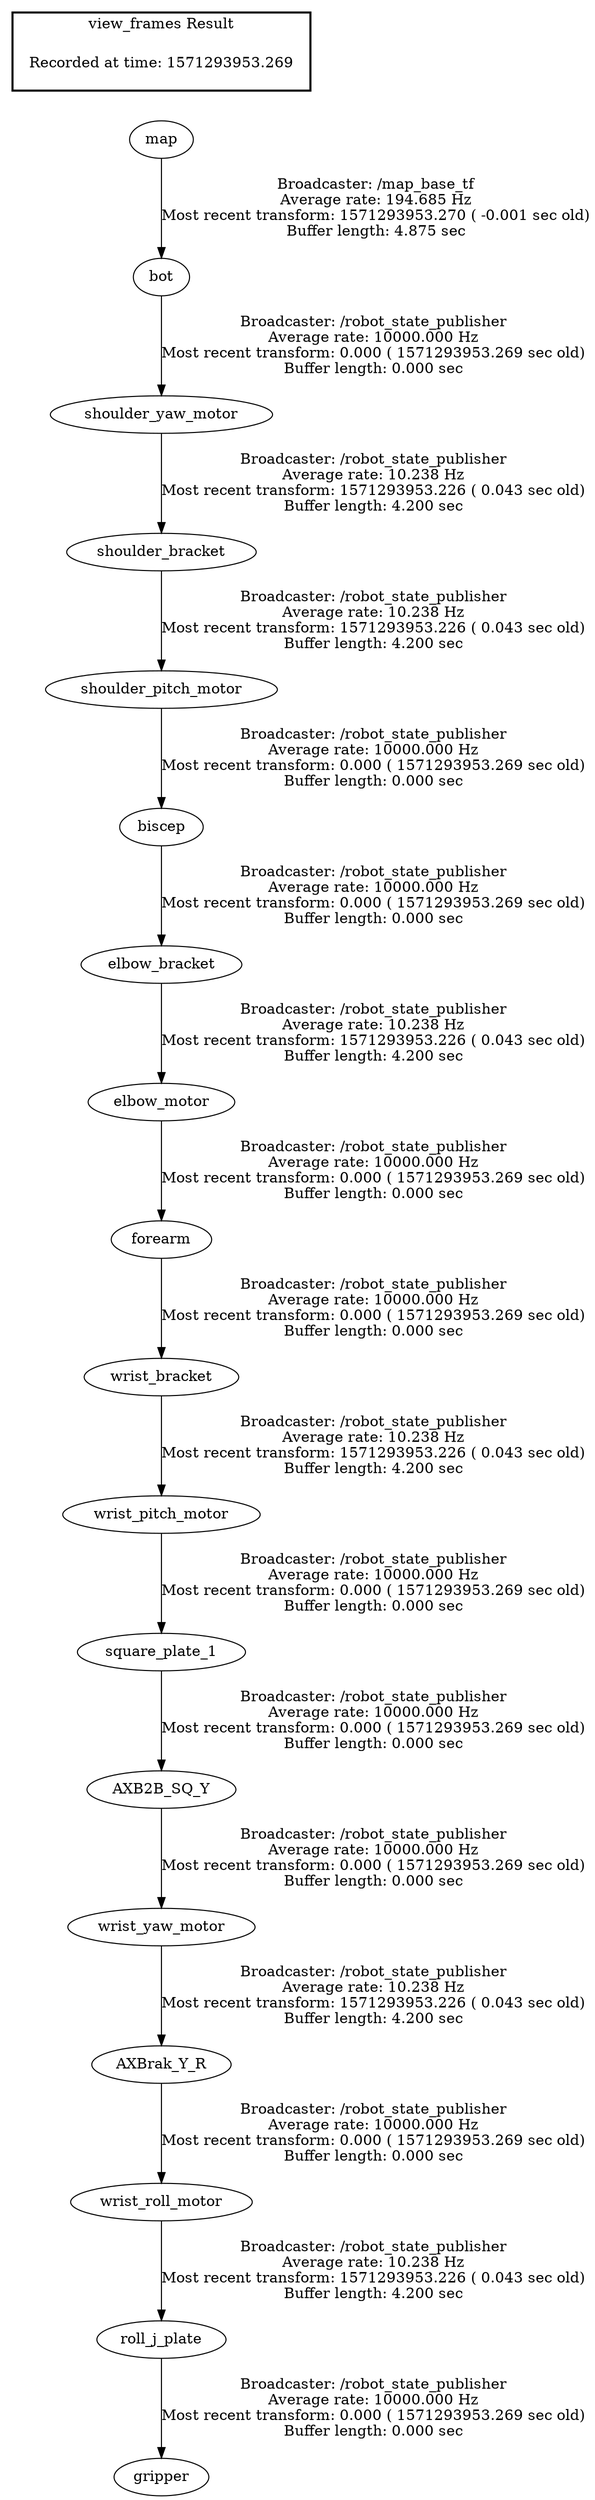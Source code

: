 digraph G {
"AXB2B_SQ_Y" -> "wrist_yaw_motor"[label="Broadcaster: /robot_state_publisher\nAverage rate: 10000.000 Hz\nMost recent transform: 0.000 ( 1571293953.269 sec old)\nBuffer length: 0.000 sec\n"];
"square_plate_1" -> "AXB2B_SQ_Y"[label="Broadcaster: /robot_state_publisher\nAverage rate: 10000.000 Hz\nMost recent transform: 0.000 ( 1571293953.269 sec old)\nBuffer length: 0.000 sec\n"];
"AXBrak_Y_R" -> "wrist_roll_motor"[label="Broadcaster: /robot_state_publisher\nAverage rate: 10000.000 Hz\nMost recent transform: 0.000 ( 1571293953.269 sec old)\nBuffer length: 0.000 sec\n"];
"wrist_yaw_motor" -> "AXBrak_Y_R"[label="Broadcaster: /robot_state_publisher\nAverage rate: 10.238 Hz\nMost recent transform: 1571293953.226 ( 0.043 sec old)\nBuffer length: 4.200 sec\n"];
"wrist_pitch_motor" -> "square_plate_1"[label="Broadcaster: /robot_state_publisher\nAverage rate: 10000.000 Hz\nMost recent transform: 0.000 ( 1571293953.269 sec old)\nBuffer length: 0.000 sec\n"];
"wrist_bracket" -> "wrist_pitch_motor"[label="Broadcaster: /robot_state_publisher\nAverage rate: 10.238 Hz\nMost recent transform: 1571293953.226 ( 0.043 sec old)\nBuffer length: 4.200 sec\n"];
"bot" -> "shoulder_yaw_motor"[label="Broadcaster: /robot_state_publisher\nAverage rate: 10000.000 Hz\nMost recent transform: 0.000 ( 1571293953.269 sec old)\nBuffer length: 0.000 sec\n"];
"map" -> "bot"[label="Broadcaster: /map_base_tf\nAverage rate: 194.685 Hz\nMost recent transform: 1571293953.270 ( -0.001 sec old)\nBuffer length: 4.875 sec\n"];
"elbow_motor" -> "forearm"[label="Broadcaster: /robot_state_publisher\nAverage rate: 10000.000 Hz\nMost recent transform: 0.000 ( 1571293953.269 sec old)\nBuffer length: 0.000 sec\n"];
"elbow_bracket" -> "elbow_motor"[label="Broadcaster: /robot_state_publisher\nAverage rate: 10.238 Hz\nMost recent transform: 1571293953.226 ( 0.043 sec old)\nBuffer length: 4.200 sec\n"];
"biscep" -> "elbow_bracket"[label="Broadcaster: /robot_state_publisher\nAverage rate: 10000.000 Hz\nMost recent transform: 0.000 ( 1571293953.269 sec old)\nBuffer length: 0.000 sec\n"];
"shoulder_pitch_motor" -> "biscep"[label="Broadcaster: /robot_state_publisher\nAverage rate: 10000.000 Hz\nMost recent transform: 0.000 ( 1571293953.269 sec old)\nBuffer length: 0.000 sec\n"];
"forearm" -> "wrist_bracket"[label="Broadcaster: /robot_state_publisher\nAverage rate: 10000.000 Hz\nMost recent transform: 0.000 ( 1571293953.269 sec old)\nBuffer length: 0.000 sec\n"];
"roll_j_plate" -> "gripper"[label="Broadcaster: /robot_state_publisher\nAverage rate: 10000.000 Hz\nMost recent transform: 0.000 ( 1571293953.269 sec old)\nBuffer length: 0.000 sec\n"];
"wrist_roll_motor" -> "roll_j_plate"[label="Broadcaster: /robot_state_publisher\nAverage rate: 10.238 Hz\nMost recent transform: 1571293953.226 ( 0.043 sec old)\nBuffer length: 4.200 sec\n"];
"shoulder_bracket" -> "shoulder_pitch_motor"[label="Broadcaster: /robot_state_publisher\nAverage rate: 10.238 Hz\nMost recent transform: 1571293953.226 ( 0.043 sec old)\nBuffer length: 4.200 sec\n"];
"shoulder_yaw_motor" -> "shoulder_bracket"[label="Broadcaster: /robot_state_publisher\nAverage rate: 10.238 Hz\nMost recent transform: 1571293953.226 ( 0.043 sec old)\nBuffer length: 4.200 sec\n"];
edge [style=invis];
 subgraph cluster_legend { style=bold; color=black; label ="view_frames Result";
"Recorded at time: 1571293953.269"[ shape=plaintext ] ;
 }->"map";
}